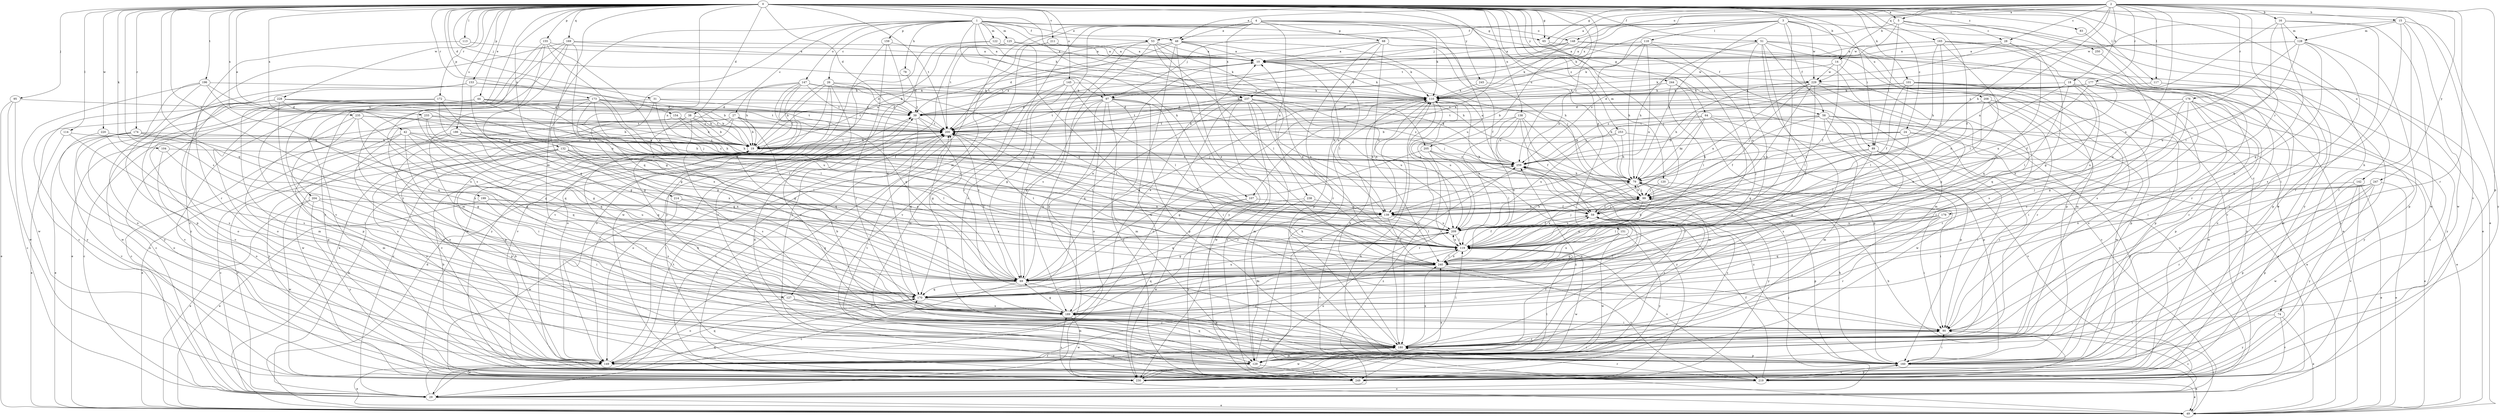 strict digraph  {
0;
1;
2;
3;
4;
5;
10;
14;
15;
16;
18;
19;
24;
26;
27;
28;
29;
31;
38;
39;
42;
44;
48;
49;
51;
53;
58;
59;
64;
65;
68;
69;
74;
78;
79;
83;
89;
90;
95;
97;
99;
101;
104;
107;
110;
113;
114;
117;
118;
119;
120;
122;
125;
127;
128;
129;
132;
138;
139;
142;
145;
147;
148;
149;
151;
153;
154;
155;
159;
160;
165;
169;
170;
172;
173;
174;
176;
177;
179;
180;
186;
189;
196;
199;
200;
204;
205;
208;
209;
211;
214;
219;
220;
228;
229;
230;
233;
235;
237;
238;
240;
244;
245;
247;
249;
250;
253;
259;
0 -> 5  [label=a];
0 -> 14  [label=b];
0 -> 24  [label=c];
0 -> 31  [label=d];
0 -> 38  [label=d];
0 -> 39  [label=d];
0 -> 42  [label=e];
0 -> 44  [label=e];
0 -> 51  [label=f];
0 -> 64  [label=g];
0 -> 65  [label=g];
0 -> 74  [label=h];
0 -> 83  [label=i];
0 -> 89  [label=i];
0 -> 95  [label=j];
0 -> 97  [label=j];
0 -> 101  [label=k];
0 -> 104  [label=k];
0 -> 107  [label=k];
0 -> 113  [label=l];
0 -> 114  [label=l];
0 -> 117  [label=l];
0 -> 120  [label=m];
0 -> 132  [label=n];
0 -> 138  [label=n];
0 -> 139  [label=n];
0 -> 142  [label=o];
0 -> 145  [label=o];
0 -> 151  [label=p];
0 -> 153  [label=p];
0 -> 154  [label=p];
0 -> 155  [label=p];
0 -> 165  [label=q];
0 -> 169  [label=q];
0 -> 170  [label=q];
0 -> 172  [label=r];
0 -> 173  [label=r];
0 -> 174  [label=r];
0 -> 186  [label=s];
0 -> 189  [label=s];
0 -> 196  [label=t];
0 -> 199  [label=t];
0 -> 200  [label=t];
0 -> 204  [label=u];
0 -> 205  [label=u];
0 -> 211  [label=v];
0 -> 214  [label=v];
0 -> 219  [label=v];
0 -> 220  [label=w];
0 -> 228  [label=w];
0 -> 233  [label=x];
0 -> 235  [label=x];
0 -> 237  [label=x];
0 -> 244  [label=y];
0 -> 245  [label=y];
0 -> 250  [label=z];
0 -> 253  [label=z];
0 -> 259  [label=z];
1 -> 26  [label=c];
1 -> 27  [label=c];
1 -> 48  [label=e];
1 -> 53  [label=f];
1 -> 65  [label=g];
1 -> 78  [label=h];
1 -> 89  [label=i];
1 -> 97  [label=j];
1 -> 107  [label=k];
1 -> 110  [label=k];
1 -> 122  [label=m];
1 -> 125  [label=m];
1 -> 127  [label=m];
1 -> 147  [label=o];
1 -> 159  [label=p];
1 -> 170  [label=q];
1 -> 205  [label=u];
2 -> 5  [label=a];
2 -> 10  [label=a];
2 -> 14  [label=b];
2 -> 15  [label=b];
2 -> 16  [label=b];
2 -> 18  [label=b];
2 -> 28  [label=c];
2 -> 48  [label=e];
2 -> 65  [label=g];
2 -> 79  [label=h];
2 -> 97  [label=j];
2 -> 117  [label=l];
2 -> 139  [label=n];
2 -> 148  [label=o];
2 -> 160  [label=p];
2 -> 170  [label=q];
2 -> 176  [label=r];
2 -> 177  [label=r];
2 -> 179  [label=r];
2 -> 180  [label=r];
2 -> 200  [label=t];
2 -> 237  [label=x];
2 -> 247  [label=y];
3 -> 53  [label=f];
3 -> 58  [label=f];
3 -> 79  [label=h];
3 -> 97  [label=j];
3 -> 118  [label=l];
3 -> 119  [label=l];
3 -> 139  [label=n];
3 -> 208  [label=u];
3 -> 229  [label=w];
3 -> 249  [label=y];
4 -> 48  [label=e];
4 -> 58  [label=f];
4 -> 68  [label=g];
4 -> 69  [label=g];
4 -> 110  [label=k];
4 -> 127  [label=m];
4 -> 148  [label=o];
4 -> 180  [label=r];
4 -> 200  [label=t];
4 -> 209  [label=u];
4 -> 237  [label=x];
4 -> 238  [label=x];
5 -> 28  [label=c];
5 -> 49  [label=e];
5 -> 59  [label=f];
5 -> 89  [label=i];
5 -> 110  [label=k];
5 -> 229  [label=w];
5 -> 249  [label=y];
10 -> 110  [label=k];
10 -> 139  [label=n];
10 -> 229  [label=w];
14 -> 59  [label=f];
14 -> 110  [label=k];
14 -> 170  [label=q];
14 -> 229  [label=w];
15 -> 90  [label=i];
15 -> 128  [label=m];
15 -> 180  [label=r];
15 -> 229  [label=w];
15 -> 230  [label=w];
15 -> 249  [label=y];
16 -> 69  [label=g];
16 -> 119  [label=l];
16 -> 128  [label=m];
16 -> 180  [label=r];
16 -> 230  [label=w];
16 -> 259  [label=z];
18 -> 29  [label=c];
18 -> 110  [label=k];
18 -> 119  [label=l];
18 -> 139  [label=n];
18 -> 189  [label=s];
18 -> 240  [label=x];
19 -> 10  [label=a];
19 -> 29  [label=c];
19 -> 110  [label=k];
19 -> 180  [label=r];
19 -> 189  [label=s];
19 -> 200  [label=t];
19 -> 259  [label=z];
24 -> 19  [label=b];
24 -> 79  [label=h];
24 -> 119  [label=l];
24 -> 180  [label=r];
24 -> 249  [label=y];
24 -> 259  [label=z];
26 -> 19  [label=b];
26 -> 39  [label=d];
26 -> 110  [label=k];
26 -> 149  [label=o];
26 -> 180  [label=r];
26 -> 200  [label=t];
26 -> 219  [label=v];
26 -> 249  [label=y];
27 -> 19  [label=b];
27 -> 29  [label=c];
27 -> 99  [label=j];
27 -> 149  [label=o];
27 -> 170  [label=q];
27 -> 200  [label=t];
27 -> 219  [label=v];
27 -> 230  [label=w];
28 -> 10  [label=a];
28 -> 69  [label=g];
28 -> 240  [label=x];
28 -> 259  [label=z];
29 -> 19  [label=b];
29 -> 49  [label=e];
29 -> 99  [label=j];
29 -> 170  [label=q];
29 -> 200  [label=t];
29 -> 259  [label=z];
31 -> 39  [label=d];
31 -> 59  [label=f];
31 -> 69  [label=g];
31 -> 200  [label=t];
31 -> 219  [label=v];
38 -> 19  [label=b];
38 -> 69  [label=g];
38 -> 79  [label=h];
38 -> 160  [label=p];
38 -> 200  [label=t];
38 -> 209  [label=u];
39 -> 10  [label=a];
39 -> 69  [label=g];
39 -> 149  [label=o];
39 -> 170  [label=q];
39 -> 200  [label=t];
42 -> 19  [label=b];
42 -> 90  [label=i];
42 -> 119  [label=l];
42 -> 129  [label=m];
42 -> 170  [label=q];
42 -> 180  [label=r];
42 -> 240  [label=x];
44 -> 29  [label=c];
44 -> 39  [label=d];
44 -> 59  [label=f];
44 -> 99  [label=j];
44 -> 149  [label=o];
44 -> 160  [label=p];
44 -> 200  [label=t];
44 -> 230  [label=w];
48 -> 10  [label=a];
48 -> 39  [label=d];
48 -> 79  [label=h];
48 -> 90  [label=i];
48 -> 119  [label=l];
48 -> 200  [label=t];
48 -> 230  [label=w];
48 -> 249  [label=y];
49 -> 39  [label=d];
49 -> 90  [label=i];
49 -> 110  [label=k];
49 -> 200  [label=t];
51 -> 10  [label=a];
51 -> 49  [label=e];
51 -> 79  [label=h];
51 -> 129  [label=m];
51 -> 149  [label=o];
51 -> 160  [label=p];
51 -> 170  [label=q];
51 -> 219  [label=v];
51 -> 240  [label=x];
53 -> 10  [label=a];
53 -> 29  [label=c];
53 -> 119  [label=l];
53 -> 189  [label=s];
53 -> 200  [label=t];
53 -> 209  [label=u];
53 -> 240  [label=x];
58 -> 19  [label=b];
58 -> 29  [label=c];
58 -> 49  [label=e];
58 -> 59  [label=f];
58 -> 129  [label=m];
58 -> 160  [label=p];
58 -> 200  [label=t];
58 -> 219  [label=v];
58 -> 230  [label=w];
59 -> 99  [label=j];
59 -> 110  [label=k];
59 -> 170  [label=q];
59 -> 209  [label=u];
64 -> 49  [label=e];
64 -> 69  [label=g];
64 -> 79  [label=h];
64 -> 160  [label=p];
64 -> 200  [label=t];
64 -> 209  [label=u];
64 -> 259  [label=z];
65 -> 99  [label=j];
65 -> 119  [label=l];
68 -> 10  [label=a];
68 -> 19  [label=b];
68 -> 59  [label=f];
68 -> 99  [label=j];
68 -> 160  [label=p];
68 -> 180  [label=r];
68 -> 240  [label=x];
69 -> 10  [label=a];
69 -> 29  [label=c];
69 -> 110  [label=k];
69 -> 160  [label=p];
69 -> 170  [label=q];
69 -> 200  [label=t];
74 -> 49  [label=e];
74 -> 90  [label=i];
74 -> 219  [label=v];
74 -> 249  [label=y];
78 -> 39  [label=d];
79 -> 99  [label=j];
79 -> 110  [label=k];
79 -> 240  [label=x];
79 -> 249  [label=y];
83 -> 230  [label=w];
89 -> 49  [label=e];
89 -> 69  [label=g];
89 -> 90  [label=i];
89 -> 99  [label=j];
89 -> 189  [label=s];
89 -> 259  [label=z];
90 -> 29  [label=c];
90 -> 180  [label=r];
95 -> 29  [label=c];
95 -> 39  [label=d];
95 -> 49  [label=e];
95 -> 230  [label=w];
97 -> 39  [label=d];
97 -> 69  [label=g];
97 -> 90  [label=i];
97 -> 99  [label=j];
97 -> 129  [label=m];
97 -> 149  [label=o];
97 -> 160  [label=p];
97 -> 189  [label=s];
97 -> 200  [label=t];
97 -> 249  [label=y];
99 -> 59  [label=f];
99 -> 79  [label=h];
99 -> 119  [label=l];
99 -> 139  [label=n];
99 -> 160  [label=p];
99 -> 240  [label=x];
101 -> 39  [label=d];
101 -> 59  [label=f];
101 -> 110  [label=k];
101 -> 119  [label=l];
101 -> 149  [label=o];
101 -> 160  [label=p];
101 -> 180  [label=r];
101 -> 249  [label=y];
104 -> 149  [label=o];
104 -> 189  [label=s];
104 -> 259  [label=z];
107 -> 59  [label=f];
107 -> 230  [label=w];
107 -> 249  [label=y];
110 -> 39  [label=d];
110 -> 69  [label=g];
110 -> 119  [label=l];
110 -> 139  [label=n];
110 -> 180  [label=r];
110 -> 209  [label=u];
113 -> 10  [label=a];
113 -> 180  [label=r];
114 -> 19  [label=b];
114 -> 49  [label=e];
114 -> 189  [label=s];
117 -> 19  [label=b];
117 -> 110  [label=k];
117 -> 129  [label=m];
117 -> 160  [label=p];
118 -> 10  [label=a];
118 -> 79  [label=h];
118 -> 110  [label=k];
118 -> 129  [label=m];
118 -> 139  [label=n];
118 -> 209  [label=u];
119 -> 10  [label=a];
119 -> 59  [label=f];
119 -> 79  [label=h];
119 -> 149  [label=o];
119 -> 200  [label=t];
119 -> 209  [label=u];
119 -> 219  [label=v];
119 -> 230  [label=w];
119 -> 240  [label=x];
120 -> 90  [label=i];
120 -> 99  [label=j];
122 -> 10  [label=a];
122 -> 110  [label=k];
122 -> 219  [label=v];
122 -> 249  [label=y];
125 -> 10  [label=a];
125 -> 119  [label=l];
125 -> 230  [label=w];
125 -> 249  [label=y];
127 -> 129  [label=m];
127 -> 149  [label=o];
127 -> 180  [label=r];
127 -> 189  [label=s];
128 -> 10  [label=a];
128 -> 39  [label=d];
128 -> 139  [label=n];
128 -> 160  [label=p];
128 -> 170  [label=q];
128 -> 189  [label=s];
128 -> 209  [label=u];
129 -> 39  [label=d];
129 -> 59  [label=f];
129 -> 110  [label=k];
129 -> 200  [label=t];
129 -> 249  [label=y];
129 -> 259  [label=z];
132 -> 29  [label=c];
132 -> 119  [label=l];
132 -> 149  [label=o];
132 -> 160  [label=p];
132 -> 209  [label=u];
132 -> 240  [label=x];
132 -> 259  [label=z];
138 -> 59  [label=f];
138 -> 129  [label=m];
138 -> 180  [label=r];
138 -> 200  [label=t];
138 -> 209  [label=u];
138 -> 240  [label=x];
138 -> 259  [label=z];
139 -> 119  [label=l];
139 -> 200  [label=t];
139 -> 209  [label=u];
139 -> 219  [label=v];
139 -> 240  [label=x];
142 -> 49  [label=e];
142 -> 99  [label=j];
142 -> 160  [label=p];
142 -> 219  [label=v];
142 -> 249  [label=y];
145 -> 69  [label=g];
145 -> 110  [label=k];
145 -> 119  [label=l];
145 -> 129  [label=m];
145 -> 189  [label=s];
147 -> 19  [label=b];
147 -> 49  [label=e];
147 -> 69  [label=g];
147 -> 110  [label=k];
147 -> 149  [label=o];
147 -> 200  [label=t];
147 -> 209  [label=u];
147 -> 230  [label=w];
147 -> 259  [label=z];
148 -> 10  [label=a];
148 -> 49  [label=e];
148 -> 110  [label=k];
148 -> 170  [label=q];
148 -> 200  [label=t];
149 -> 19  [label=b];
149 -> 49  [label=e];
149 -> 59  [label=f];
149 -> 90  [label=i];
149 -> 170  [label=q];
149 -> 180  [label=r];
149 -> 200  [label=t];
149 -> 230  [label=w];
151 -> 69  [label=g];
151 -> 119  [label=l];
151 -> 230  [label=w];
151 -> 240  [label=x];
151 -> 249  [label=y];
153 -> 19  [label=b];
153 -> 29  [label=c];
153 -> 69  [label=g];
153 -> 110  [label=k];
153 -> 249  [label=y];
154 -> 19  [label=b];
154 -> 29  [label=c];
154 -> 79  [label=h];
154 -> 200  [label=t];
155 -> 10  [label=a];
155 -> 119  [label=l];
155 -> 170  [label=q];
155 -> 189  [label=s];
155 -> 209  [label=u];
155 -> 219  [label=v];
159 -> 10  [label=a];
159 -> 170  [label=q];
159 -> 180  [label=r];
159 -> 219  [label=v];
160 -> 49  [label=e];
160 -> 79  [label=h];
160 -> 90  [label=i];
160 -> 170  [label=q];
160 -> 189  [label=s];
160 -> 200  [label=t];
160 -> 219  [label=v];
160 -> 259  [label=z];
165 -> 10  [label=a];
165 -> 19  [label=b];
165 -> 79  [label=h];
165 -> 90  [label=i];
165 -> 99  [label=j];
165 -> 119  [label=l];
165 -> 160  [label=p];
165 -> 180  [label=r];
169 -> 10  [label=a];
169 -> 29  [label=c];
169 -> 69  [label=g];
169 -> 79  [label=h];
169 -> 129  [label=m];
169 -> 180  [label=r];
169 -> 249  [label=y];
170 -> 59  [label=f];
170 -> 189  [label=s];
170 -> 209  [label=u];
172 -> 39  [label=d];
172 -> 69  [label=g];
172 -> 129  [label=m];
172 -> 240  [label=x];
172 -> 249  [label=y];
173 -> 19  [label=b];
173 -> 39  [label=d];
173 -> 49  [label=e];
173 -> 59  [label=f];
173 -> 69  [label=g];
173 -> 119  [label=l];
173 -> 170  [label=q];
173 -> 200  [label=t];
173 -> 209  [label=u];
174 -> 19  [label=b];
174 -> 49  [label=e];
174 -> 69  [label=g];
174 -> 149  [label=o];
174 -> 219  [label=v];
174 -> 240  [label=x];
176 -> 39  [label=d];
176 -> 69  [label=g];
176 -> 90  [label=i];
176 -> 160  [label=p];
176 -> 189  [label=s];
176 -> 200  [label=t];
176 -> 209  [label=u];
176 -> 230  [label=w];
176 -> 249  [label=y];
177 -> 59  [label=f];
177 -> 110  [label=k];
177 -> 139  [label=n];
177 -> 149  [label=o];
177 -> 180  [label=r];
177 -> 189  [label=s];
177 -> 200  [label=t];
177 -> 249  [label=y];
177 -> 259  [label=z];
179 -> 90  [label=i];
179 -> 119  [label=l];
179 -> 170  [label=q];
179 -> 180  [label=r];
179 -> 209  [label=u];
180 -> 19  [label=b];
180 -> 110  [label=k];
180 -> 119  [label=l];
180 -> 129  [label=m];
180 -> 149  [label=o];
180 -> 160  [label=p];
180 -> 230  [label=w];
180 -> 240  [label=x];
186 -> 19  [label=b];
186 -> 49  [label=e];
186 -> 69  [label=g];
186 -> 170  [label=q];
186 -> 249  [label=y];
186 -> 259  [label=z];
189 -> 10  [label=a];
189 -> 19  [label=b];
189 -> 69  [label=g];
189 -> 90  [label=i];
189 -> 119  [label=l];
189 -> 230  [label=w];
189 -> 259  [label=z];
196 -> 110  [label=k];
196 -> 139  [label=n];
196 -> 149  [label=o];
196 -> 160  [label=p];
196 -> 170  [label=q];
196 -> 230  [label=w];
199 -> 49  [label=e];
199 -> 139  [label=n];
199 -> 189  [label=s];
199 -> 240  [label=x];
200 -> 19  [label=b];
200 -> 149  [label=o];
204 -> 49  [label=e];
204 -> 90  [label=i];
204 -> 139  [label=n];
204 -> 209  [label=u];
204 -> 230  [label=w];
204 -> 249  [label=y];
205 -> 69  [label=g];
205 -> 119  [label=l];
205 -> 180  [label=r];
205 -> 249  [label=y];
205 -> 259  [label=z];
208 -> 39  [label=d];
208 -> 90  [label=i];
208 -> 180  [label=r];
208 -> 230  [label=w];
208 -> 240  [label=x];
209 -> 59  [label=f];
209 -> 69  [label=g];
209 -> 79  [label=h];
209 -> 99  [label=j];
209 -> 119  [label=l];
211 -> 10  [label=a];
211 -> 29  [label=c];
211 -> 110  [label=k];
211 -> 219  [label=v];
214 -> 139  [label=n];
214 -> 170  [label=q];
214 -> 230  [label=w];
219 -> 19  [label=b];
219 -> 29  [label=c];
219 -> 49  [label=e];
219 -> 59  [label=f];
219 -> 79  [label=h];
219 -> 160  [label=p];
219 -> 180  [label=r];
220 -> 19  [label=b];
220 -> 149  [label=o];
220 -> 189  [label=s];
220 -> 209  [label=u];
228 -> 19  [label=b];
228 -> 39  [label=d];
228 -> 119  [label=l];
228 -> 139  [label=n];
228 -> 149  [label=o];
228 -> 180  [label=r];
228 -> 219  [label=v];
228 -> 249  [label=y];
229 -> 69  [label=g];
229 -> 79  [label=h];
229 -> 99  [label=j];
229 -> 110  [label=k];
229 -> 119  [label=l];
229 -> 139  [label=n];
229 -> 160  [label=p];
229 -> 209  [label=u];
230 -> 119  [label=l];
230 -> 189  [label=s];
230 -> 200  [label=t];
230 -> 209  [label=u];
230 -> 240  [label=x];
230 -> 259  [label=z];
233 -> 29  [label=c];
233 -> 69  [label=g];
233 -> 79  [label=h];
233 -> 170  [label=q];
233 -> 200  [label=t];
233 -> 259  [label=z];
235 -> 19  [label=b];
235 -> 69  [label=g];
235 -> 90  [label=i];
235 -> 160  [label=p];
235 -> 170  [label=q];
235 -> 200  [label=t];
237 -> 39  [label=d];
237 -> 119  [label=l];
237 -> 129  [label=m];
237 -> 139  [label=n];
237 -> 149  [label=o];
237 -> 170  [label=q];
237 -> 200  [label=t];
237 -> 209  [label=u];
237 -> 230  [label=w];
237 -> 249  [label=y];
237 -> 259  [label=z];
238 -> 129  [label=m];
238 -> 139  [label=n];
238 -> 170  [label=q];
240 -> 69  [label=g];
240 -> 119  [label=l];
240 -> 170  [label=q];
240 -> 200  [label=t];
240 -> 219  [label=v];
244 -> 29  [label=c];
244 -> 110  [label=k];
244 -> 119  [label=l];
244 -> 160  [label=p];
245 -> 79  [label=h];
245 -> 110  [label=k];
247 -> 49  [label=e];
247 -> 99  [label=j];
247 -> 119  [label=l];
247 -> 160  [label=p];
247 -> 180  [label=r];
247 -> 230  [label=w];
247 -> 240  [label=x];
249 -> 110  [label=k];
249 -> 259  [label=z];
250 -> 90  [label=i];
253 -> 19  [label=b];
253 -> 79  [label=h];
253 -> 209  [label=u];
253 -> 219  [label=v];
259 -> 10  [label=a];
259 -> 79  [label=h];
}
